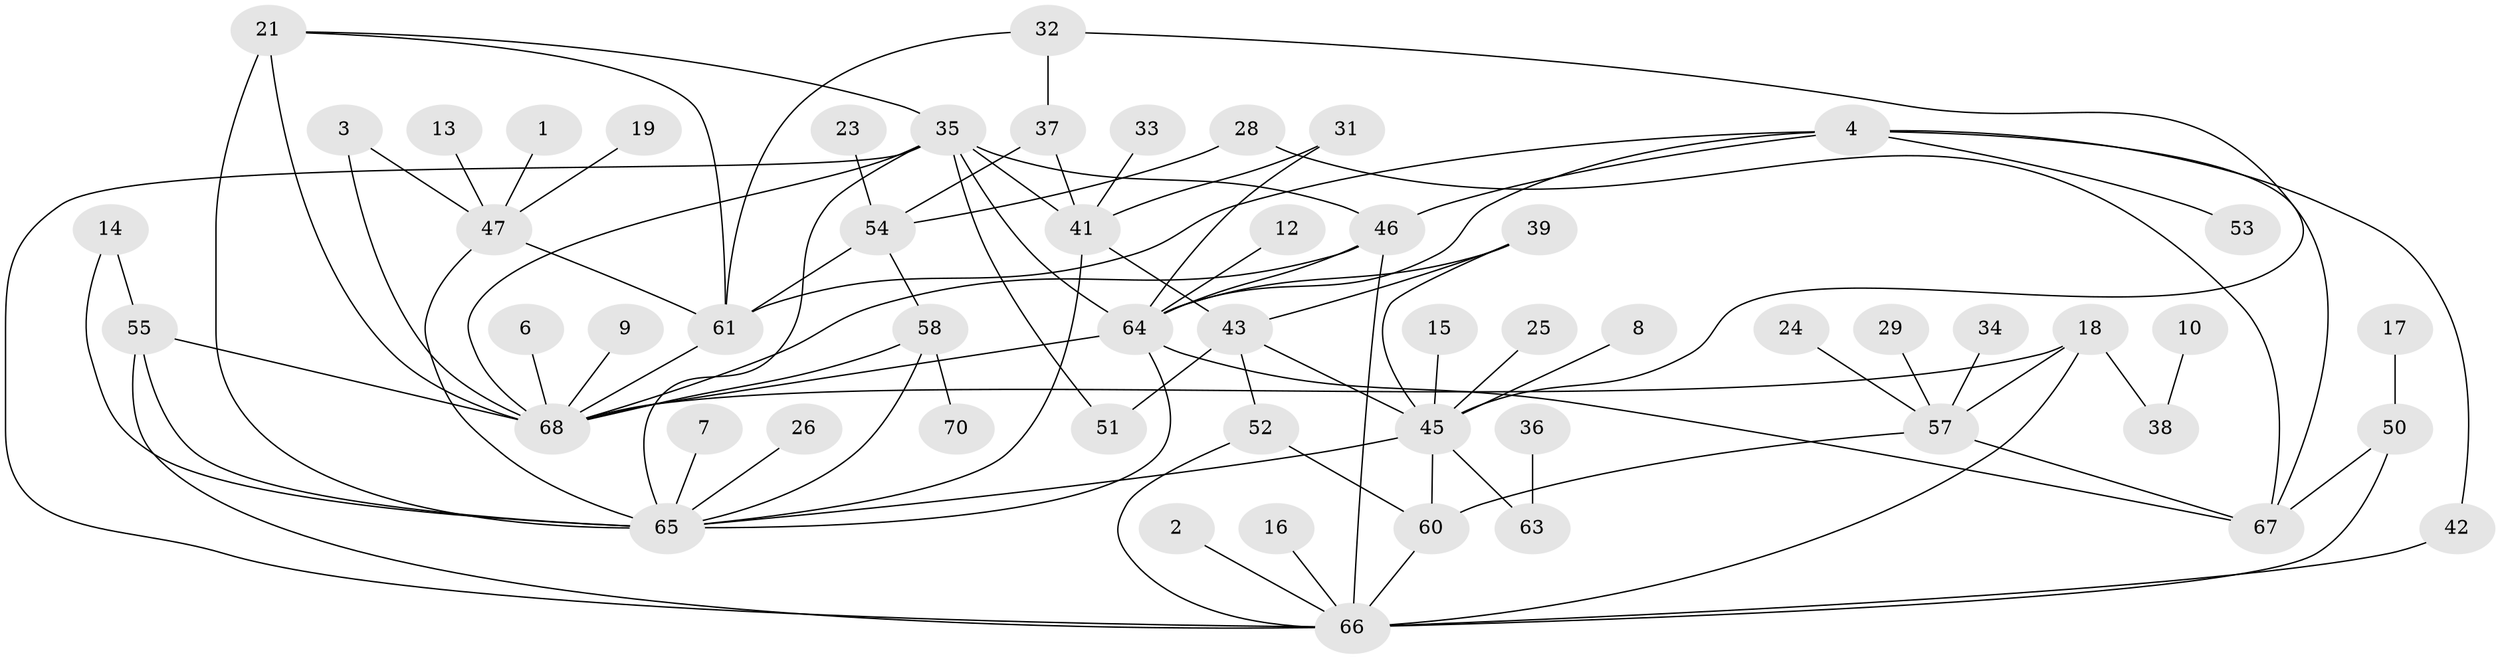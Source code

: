 // original degree distribution, {2: 0.17857142857142858, 1: 0.29285714285714287, 4: 0.15714285714285714, 6: 0.03571428571428571, 5: 0.03571428571428571, 0: 0.08571428571428572, 3: 0.2, 7: 0.014285714285714285}
// Generated by graph-tools (version 1.1) at 2025/25/03/09/25 03:25:19]
// undirected, 56 vertices, 91 edges
graph export_dot {
graph [start="1"]
  node [color=gray90,style=filled];
  1;
  2;
  3;
  4;
  6;
  7;
  8;
  9;
  10;
  12;
  13;
  14;
  15;
  16;
  17;
  18;
  19;
  21;
  23;
  24;
  25;
  26;
  28;
  29;
  31;
  32;
  33;
  34;
  35;
  36;
  37;
  38;
  39;
  41;
  42;
  43;
  45;
  46;
  47;
  50;
  51;
  52;
  53;
  54;
  55;
  57;
  58;
  60;
  61;
  63;
  64;
  65;
  66;
  67;
  68;
  70;
  1 -- 47 [weight=1.0];
  2 -- 66 [weight=1.0];
  3 -- 47 [weight=1.0];
  3 -- 68 [weight=1.0];
  4 -- 42 [weight=1.0];
  4 -- 46 [weight=1.0];
  4 -- 53 [weight=1.0];
  4 -- 61 [weight=1.0];
  4 -- 64 [weight=1.0];
  4 -- 67 [weight=1.0];
  6 -- 68 [weight=1.0];
  7 -- 65 [weight=1.0];
  8 -- 45 [weight=1.0];
  9 -- 68 [weight=1.0];
  10 -- 38 [weight=1.0];
  12 -- 64 [weight=1.0];
  13 -- 47 [weight=1.0];
  14 -- 55 [weight=1.0];
  14 -- 65 [weight=1.0];
  15 -- 45 [weight=1.0];
  16 -- 66 [weight=1.0];
  17 -- 50 [weight=1.0];
  18 -- 38 [weight=1.0];
  18 -- 57 [weight=1.0];
  18 -- 66 [weight=1.0];
  18 -- 68 [weight=1.0];
  19 -- 47 [weight=1.0];
  21 -- 35 [weight=1.0];
  21 -- 61 [weight=1.0];
  21 -- 65 [weight=1.0];
  21 -- 68 [weight=2.0];
  23 -- 54 [weight=1.0];
  24 -- 57 [weight=1.0];
  25 -- 45 [weight=1.0];
  26 -- 65 [weight=1.0];
  28 -- 54 [weight=1.0];
  28 -- 67 [weight=1.0];
  29 -- 57 [weight=1.0];
  31 -- 41 [weight=1.0];
  31 -- 64 [weight=1.0];
  32 -- 37 [weight=1.0];
  32 -- 45 [weight=1.0];
  32 -- 61 [weight=1.0];
  33 -- 41 [weight=1.0];
  34 -- 57 [weight=1.0];
  35 -- 41 [weight=1.0];
  35 -- 46 [weight=1.0];
  35 -- 51 [weight=1.0];
  35 -- 64 [weight=1.0];
  35 -- 65 [weight=2.0];
  35 -- 66 [weight=1.0];
  35 -- 68 [weight=1.0];
  36 -- 63 [weight=1.0];
  37 -- 41 [weight=1.0];
  37 -- 54 [weight=1.0];
  39 -- 43 [weight=1.0];
  39 -- 45 [weight=1.0];
  39 -- 64 [weight=2.0];
  41 -- 43 [weight=1.0];
  41 -- 65 [weight=1.0];
  42 -- 66 [weight=1.0];
  43 -- 45 [weight=1.0];
  43 -- 51 [weight=1.0];
  43 -- 52 [weight=1.0];
  45 -- 60 [weight=1.0];
  45 -- 63 [weight=1.0];
  45 -- 65 [weight=1.0];
  46 -- 64 [weight=1.0];
  46 -- 66 [weight=1.0];
  46 -- 68 [weight=1.0];
  47 -- 61 [weight=1.0];
  47 -- 65 [weight=1.0];
  50 -- 66 [weight=2.0];
  50 -- 67 [weight=1.0];
  52 -- 60 [weight=1.0];
  52 -- 66 [weight=1.0];
  54 -- 58 [weight=1.0];
  54 -- 61 [weight=1.0];
  55 -- 65 [weight=1.0];
  55 -- 66 [weight=1.0];
  55 -- 68 [weight=1.0];
  57 -- 60 [weight=1.0];
  57 -- 67 [weight=1.0];
  58 -- 65 [weight=1.0];
  58 -- 68 [weight=1.0];
  58 -- 70 [weight=1.0];
  60 -- 66 [weight=1.0];
  61 -- 68 [weight=1.0];
  64 -- 65 [weight=1.0];
  64 -- 67 [weight=1.0];
  64 -- 68 [weight=2.0];
}
